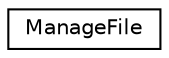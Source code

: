 digraph "Graphical Class Hierarchy"
{
  edge [fontname="Helvetica",fontsize="10",labelfontname="Helvetica",labelfontsize="10"];
  node [fontname="Helvetica",fontsize="10",shape=record];
  rankdir="LR";
  Node1 [label="ManageFile",height=0.2,width=0.4,color="black", fillcolor="white", style="filled",URL="$class_manage_file.html"];
}
